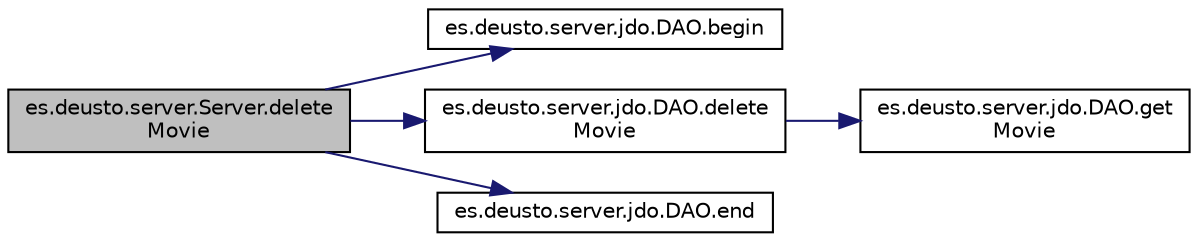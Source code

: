 digraph "es.deusto.server.Server.deleteMovie"
{
 // LATEX_PDF_SIZE
  edge [fontname="Helvetica",fontsize="10",labelfontname="Helvetica",labelfontsize="10"];
  node [fontname="Helvetica",fontsize="10",shape=record];
  rankdir="LR";
  Node16 [label="es.deusto.server.Server.delete\lMovie",height=0.2,width=0.4,color="black", fillcolor="grey75", style="filled", fontcolor="black",tooltip=" "];
  Node16 -> Node17 [color="midnightblue",fontsize="10",style="solid"];
  Node17 [label="es.deusto.server.jdo.DAO.begin",height=0.2,width=0.4,color="black", fillcolor="white", style="filled",URL="$classes_1_1deusto_1_1server_1_1jdo_1_1_d_a_o.html#ad923bb21c8273dabc601b85713703c89",tooltip=" "];
  Node16 -> Node18 [color="midnightblue",fontsize="10",style="solid"];
  Node18 [label="es.deusto.server.jdo.DAO.delete\lMovie",height=0.2,width=0.4,color="black", fillcolor="white", style="filled",URL="$classes_1_1deusto_1_1server_1_1jdo_1_1_d_a_o.html#a9bcf552682ef562673a7c725d003debf",tooltip=" "];
  Node18 -> Node19 [color="midnightblue",fontsize="10",style="solid"];
  Node19 [label="es.deusto.server.jdo.DAO.get\lMovie",height=0.2,width=0.4,color="black", fillcolor="white", style="filled",URL="$classes_1_1deusto_1_1server_1_1jdo_1_1_d_a_o.html#a9bbbc5fb0fa218f2feefc3c813edc305",tooltip=" "];
  Node16 -> Node20 [color="midnightblue",fontsize="10",style="solid"];
  Node20 [label="es.deusto.server.jdo.DAO.end",height=0.2,width=0.4,color="black", fillcolor="white", style="filled",URL="$classes_1_1deusto_1_1server_1_1jdo_1_1_d_a_o.html#a376574d8ad006d0bad98e39172b67847",tooltip=" "];
}
